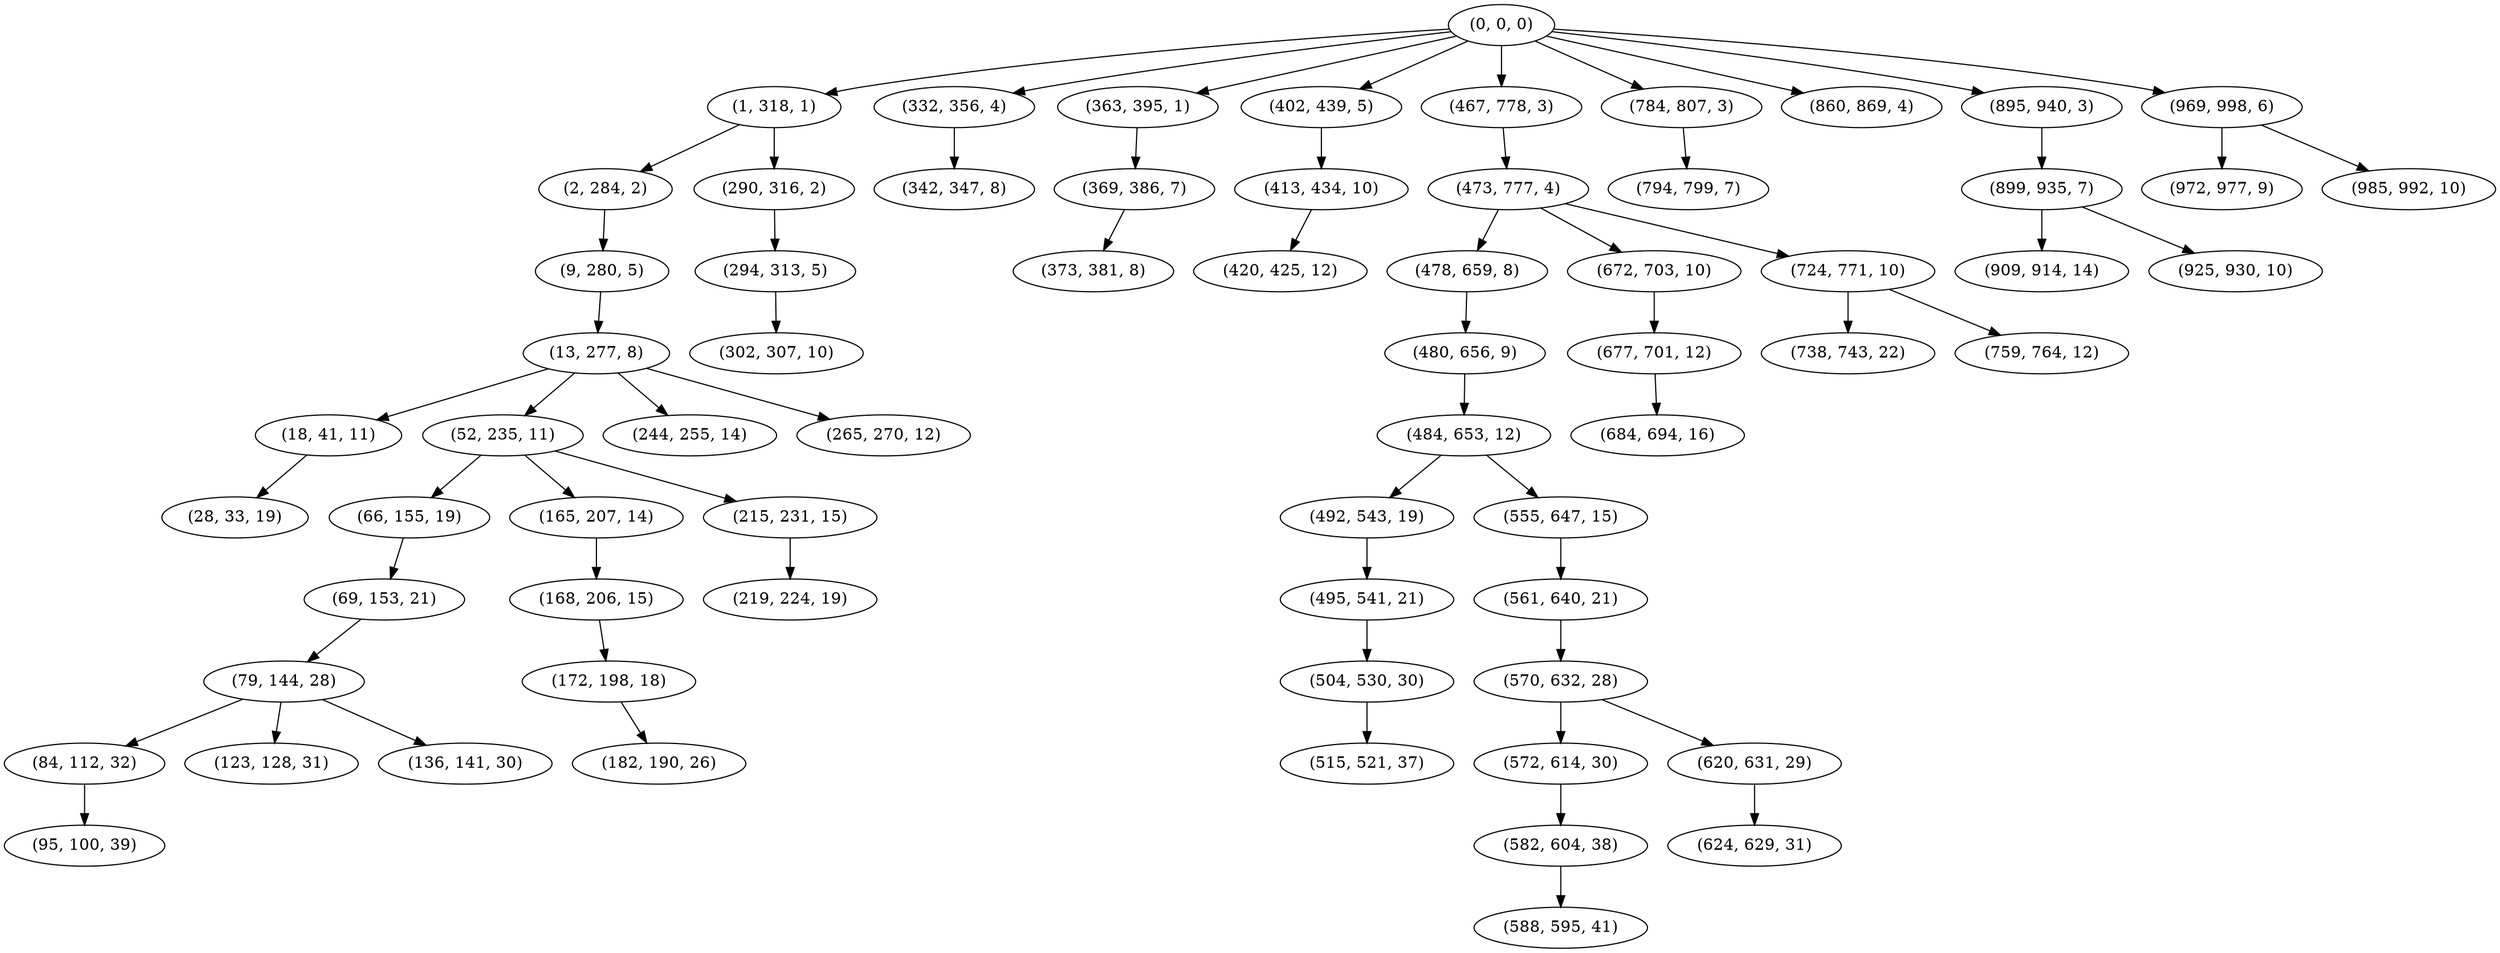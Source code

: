 digraph tree {
    "(0, 0, 0)";
    "(1, 318, 1)";
    "(2, 284, 2)";
    "(9, 280, 5)";
    "(13, 277, 8)";
    "(18, 41, 11)";
    "(28, 33, 19)";
    "(52, 235, 11)";
    "(66, 155, 19)";
    "(69, 153, 21)";
    "(79, 144, 28)";
    "(84, 112, 32)";
    "(95, 100, 39)";
    "(123, 128, 31)";
    "(136, 141, 30)";
    "(165, 207, 14)";
    "(168, 206, 15)";
    "(172, 198, 18)";
    "(182, 190, 26)";
    "(215, 231, 15)";
    "(219, 224, 19)";
    "(244, 255, 14)";
    "(265, 270, 12)";
    "(290, 316, 2)";
    "(294, 313, 5)";
    "(302, 307, 10)";
    "(332, 356, 4)";
    "(342, 347, 8)";
    "(363, 395, 1)";
    "(369, 386, 7)";
    "(373, 381, 8)";
    "(402, 439, 5)";
    "(413, 434, 10)";
    "(420, 425, 12)";
    "(467, 778, 3)";
    "(473, 777, 4)";
    "(478, 659, 8)";
    "(480, 656, 9)";
    "(484, 653, 12)";
    "(492, 543, 19)";
    "(495, 541, 21)";
    "(504, 530, 30)";
    "(515, 521, 37)";
    "(555, 647, 15)";
    "(561, 640, 21)";
    "(570, 632, 28)";
    "(572, 614, 30)";
    "(582, 604, 38)";
    "(588, 595, 41)";
    "(620, 631, 29)";
    "(624, 629, 31)";
    "(672, 703, 10)";
    "(677, 701, 12)";
    "(684, 694, 16)";
    "(724, 771, 10)";
    "(738, 743, 22)";
    "(759, 764, 12)";
    "(784, 807, 3)";
    "(794, 799, 7)";
    "(860, 869, 4)";
    "(895, 940, 3)";
    "(899, 935, 7)";
    "(909, 914, 14)";
    "(925, 930, 10)";
    "(969, 998, 6)";
    "(972, 977, 9)";
    "(985, 992, 10)";
    "(0, 0, 0)" -> "(1, 318, 1)";
    "(0, 0, 0)" -> "(332, 356, 4)";
    "(0, 0, 0)" -> "(363, 395, 1)";
    "(0, 0, 0)" -> "(402, 439, 5)";
    "(0, 0, 0)" -> "(467, 778, 3)";
    "(0, 0, 0)" -> "(784, 807, 3)";
    "(0, 0, 0)" -> "(860, 869, 4)";
    "(0, 0, 0)" -> "(895, 940, 3)";
    "(0, 0, 0)" -> "(969, 998, 6)";
    "(1, 318, 1)" -> "(2, 284, 2)";
    "(1, 318, 1)" -> "(290, 316, 2)";
    "(2, 284, 2)" -> "(9, 280, 5)";
    "(9, 280, 5)" -> "(13, 277, 8)";
    "(13, 277, 8)" -> "(18, 41, 11)";
    "(13, 277, 8)" -> "(52, 235, 11)";
    "(13, 277, 8)" -> "(244, 255, 14)";
    "(13, 277, 8)" -> "(265, 270, 12)";
    "(18, 41, 11)" -> "(28, 33, 19)";
    "(52, 235, 11)" -> "(66, 155, 19)";
    "(52, 235, 11)" -> "(165, 207, 14)";
    "(52, 235, 11)" -> "(215, 231, 15)";
    "(66, 155, 19)" -> "(69, 153, 21)";
    "(69, 153, 21)" -> "(79, 144, 28)";
    "(79, 144, 28)" -> "(84, 112, 32)";
    "(79, 144, 28)" -> "(123, 128, 31)";
    "(79, 144, 28)" -> "(136, 141, 30)";
    "(84, 112, 32)" -> "(95, 100, 39)";
    "(165, 207, 14)" -> "(168, 206, 15)";
    "(168, 206, 15)" -> "(172, 198, 18)";
    "(172, 198, 18)" -> "(182, 190, 26)";
    "(215, 231, 15)" -> "(219, 224, 19)";
    "(290, 316, 2)" -> "(294, 313, 5)";
    "(294, 313, 5)" -> "(302, 307, 10)";
    "(332, 356, 4)" -> "(342, 347, 8)";
    "(363, 395, 1)" -> "(369, 386, 7)";
    "(369, 386, 7)" -> "(373, 381, 8)";
    "(402, 439, 5)" -> "(413, 434, 10)";
    "(413, 434, 10)" -> "(420, 425, 12)";
    "(467, 778, 3)" -> "(473, 777, 4)";
    "(473, 777, 4)" -> "(478, 659, 8)";
    "(473, 777, 4)" -> "(672, 703, 10)";
    "(473, 777, 4)" -> "(724, 771, 10)";
    "(478, 659, 8)" -> "(480, 656, 9)";
    "(480, 656, 9)" -> "(484, 653, 12)";
    "(484, 653, 12)" -> "(492, 543, 19)";
    "(484, 653, 12)" -> "(555, 647, 15)";
    "(492, 543, 19)" -> "(495, 541, 21)";
    "(495, 541, 21)" -> "(504, 530, 30)";
    "(504, 530, 30)" -> "(515, 521, 37)";
    "(555, 647, 15)" -> "(561, 640, 21)";
    "(561, 640, 21)" -> "(570, 632, 28)";
    "(570, 632, 28)" -> "(572, 614, 30)";
    "(570, 632, 28)" -> "(620, 631, 29)";
    "(572, 614, 30)" -> "(582, 604, 38)";
    "(582, 604, 38)" -> "(588, 595, 41)";
    "(620, 631, 29)" -> "(624, 629, 31)";
    "(672, 703, 10)" -> "(677, 701, 12)";
    "(677, 701, 12)" -> "(684, 694, 16)";
    "(724, 771, 10)" -> "(738, 743, 22)";
    "(724, 771, 10)" -> "(759, 764, 12)";
    "(784, 807, 3)" -> "(794, 799, 7)";
    "(895, 940, 3)" -> "(899, 935, 7)";
    "(899, 935, 7)" -> "(909, 914, 14)";
    "(899, 935, 7)" -> "(925, 930, 10)";
    "(969, 998, 6)" -> "(972, 977, 9)";
    "(969, 998, 6)" -> "(985, 992, 10)";
}
